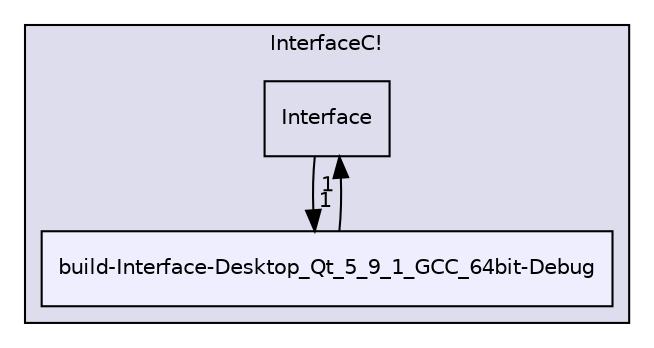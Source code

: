 digraph "InterfaceC!/build-Interface-Desktop_Qt_5_9_1_GCC_64bit-Debug" {
  compound=true
  node [ fontsize="10", fontname="Helvetica"];
  edge [ labelfontsize="10", labelfontname="Helvetica"];
  subgraph clusterdir_07ded03c3fb1d1a294a57272e69f6af2 {
    graph [ bgcolor="#ddddee", pencolor="black", label="InterfaceC!" fontname="Helvetica", fontsize="10", URL="dir_07ded03c3fb1d1a294a57272e69f6af2.html"]
  dir_70f903116db36c649a67dcd820686096 [shape=box label="Interface" URL="dir_70f903116db36c649a67dcd820686096.html"];
  dir_713a7753754e964bec62806af71d5fab [shape=box, label="build-Interface-Desktop_Qt_5_9_1_GCC_64bit-Debug", style="filled", fillcolor="#eeeeff", pencolor="black", URL="dir_713a7753754e964bec62806af71d5fab.html"];
  }
  dir_713a7753754e964bec62806af71d5fab->dir_70f903116db36c649a67dcd820686096 [headlabel="1", labeldistance=1.5 headhref="dir_000009_000010.html"];
  dir_70f903116db36c649a67dcd820686096->dir_713a7753754e964bec62806af71d5fab [headlabel="1", labeldistance=1.5 headhref="dir_000010_000009.html"];
}
